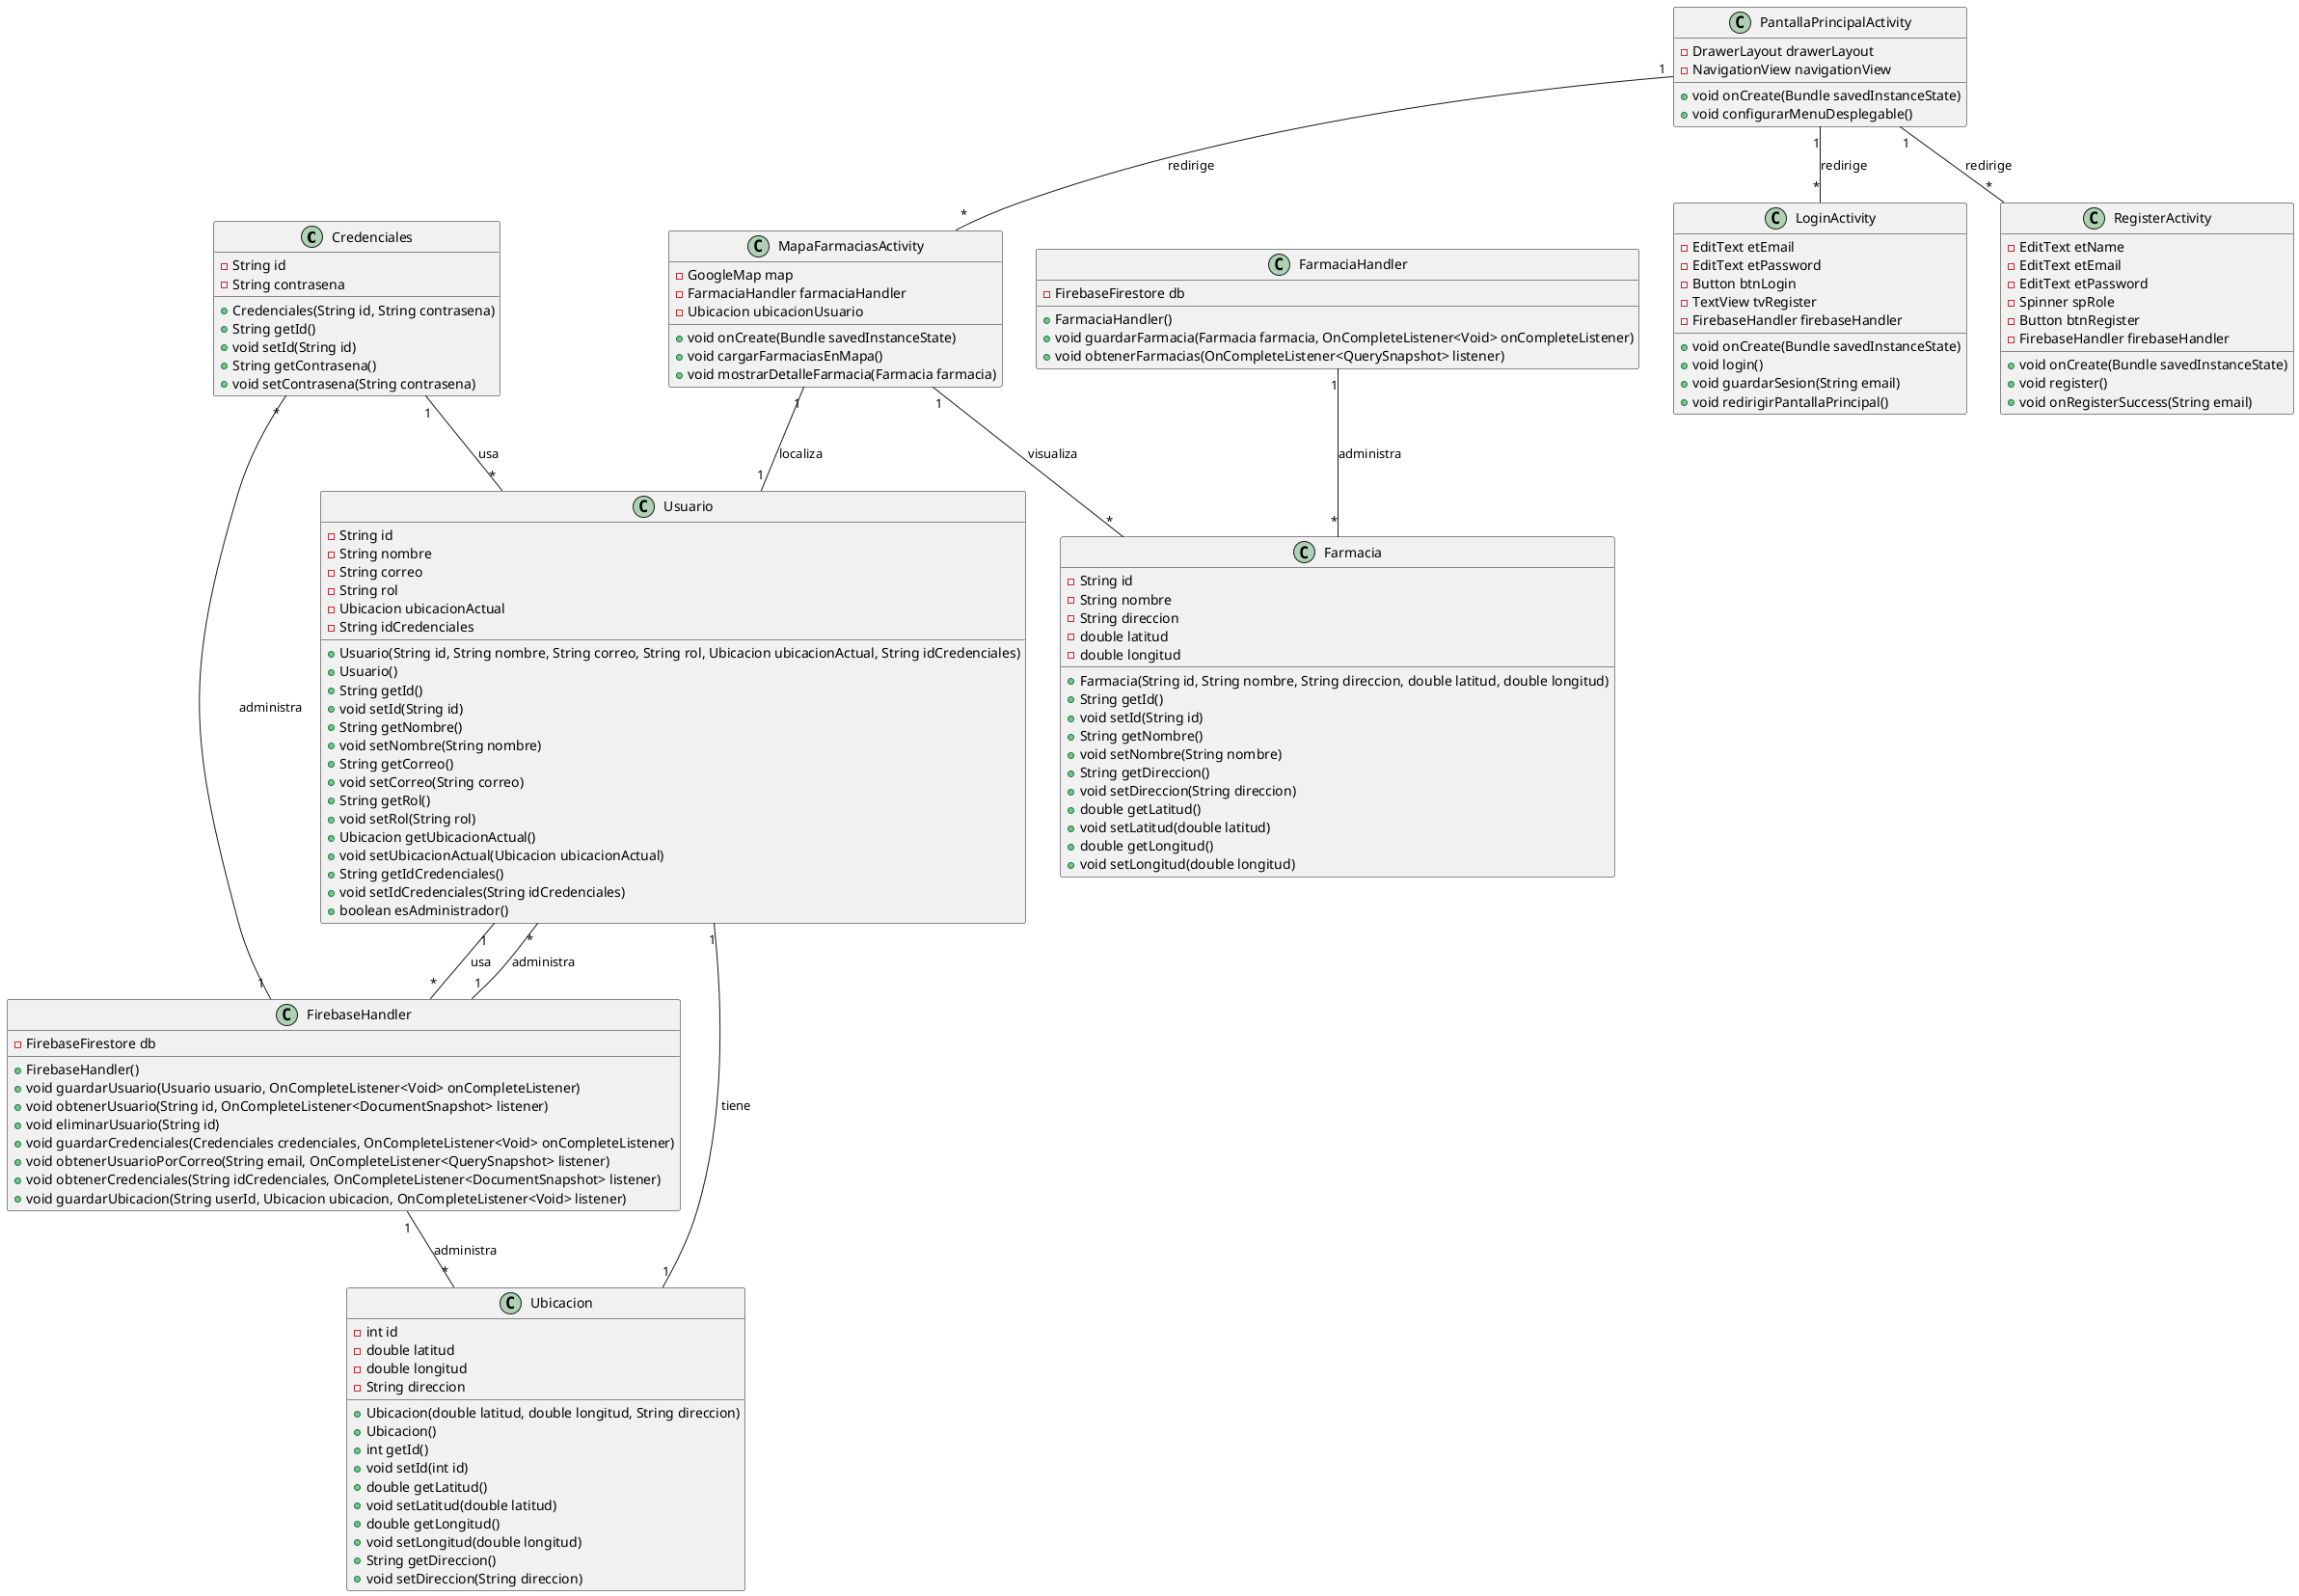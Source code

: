 @startuml
class Credenciales {
    - String id
    - String contrasena
    + Credenciales(String id, String contrasena)
    + String getId()
    + void setId(String id)
    + String getContrasena()
    + void setContrasena(String contrasena)
}

class Ubicacion {
    - int id
    - double latitud
    - double longitud
    - String direccion
    + Ubicacion(double latitud, double longitud, String direccion)
    + Ubicacion()
    + int getId()
    + void setId(int id)
    + double getLatitud()
    + void setLatitud(double latitud)
    + double getLongitud()
    + void setLongitud(double longitud)
    + String getDireccion()
    + void setDireccion(String direccion)
}

class Usuario {
    - String id
    - String nombre
    - String correo
    - String rol
    - Ubicacion ubicacionActual
    - String idCredenciales
    + Usuario(String id, String nombre, String correo, String rol, Ubicacion ubicacionActual, String idCredenciales)
    + Usuario()
    + String getId()
    + void setId(String id)
    + String getNombre()
    + void setNombre(String nombre)
    + String getCorreo()
    + void setCorreo(String correo)
    + String getRol()
    + void setRol(String rol)
    + Ubicacion getUbicacionActual()
    + void setUbicacionActual(Ubicacion ubicacionActual)
    + String getIdCredenciales()
    + void setIdCredenciales(String idCredenciales)
    + boolean esAdministrador()
}

class FirebaseHandler {
    - FirebaseFirestore db
    + FirebaseHandler()
    + void guardarUsuario(Usuario usuario, OnCompleteListener<Void> onCompleteListener)
    + void obtenerUsuario(String id, OnCompleteListener<DocumentSnapshot> listener)
    + void eliminarUsuario(String id)
    + void guardarCredenciales(Credenciales credenciales, OnCompleteListener<Void> onCompleteListener)
    + void obtenerUsuarioPorCorreo(String email, OnCompleteListener<QuerySnapshot> listener)
    + void obtenerCredenciales(String idCredenciales, OnCompleteListener<DocumentSnapshot> listener)
    + void guardarUbicacion(String userId, Ubicacion ubicacion, OnCompleteListener<Void> listener)
}

class Farmacia {
    - String id
    - String nombre
    - String direccion
    - double latitud
    - double longitud
    + Farmacia(String id, String nombre, String direccion, double latitud, double longitud)
    + String getId()
    + void setId(String id)
    + String getNombre()
    + void setNombre(String nombre)
    + String getDireccion()
    + void setDireccion(String direccion)
    + double getLatitud()
    + void setLatitud(double latitud)
    + double getLongitud()
    + void setLongitud(double longitud)
}

class FarmaciaHandler {
    - FirebaseFirestore db
    + FarmaciaHandler()
    + void guardarFarmacia(Farmacia farmacia, OnCompleteListener<Void> onCompleteListener)
    + void obtenerFarmacias(OnCompleteListener<QuerySnapshot> listener)
}

class LoginActivity {
    - EditText etEmail
    - EditText etPassword
    - Button btnLogin
    - TextView tvRegister
    - FirebaseHandler firebaseHandler
    + void onCreate(Bundle savedInstanceState)
    + void login()
    + void guardarSesion(String email)
    + void redirigirPantallaPrincipal()
}

class RegisterActivity {
    - EditText etName
    - EditText etEmail
    - EditText etPassword
    - Spinner spRole
    - Button btnRegister
    - FirebaseHandler firebaseHandler
    + void onCreate(Bundle savedInstanceState)
    + void register()
    + void onRegisterSuccess(String email)
}

class MapaFarmaciasActivity {
    - GoogleMap map
    - FarmaciaHandler farmaciaHandler
    - Ubicacion ubicacionUsuario
    + void onCreate(Bundle savedInstanceState)
    + void cargarFarmaciasEnMapa()
    + void mostrarDetalleFarmacia(Farmacia farmacia)
}

class PantallaPrincipalActivity {
    - DrawerLayout drawerLayout
    - NavigationView navigationView
    + void onCreate(Bundle savedInstanceState)
    + void configurarMenuDesplegable()
}

Credenciales "1" -- "*" Usuario : usa
Usuario "1" -- "1" Ubicacion : tiene
Usuario "1" -- "*" FirebaseHandler : usa
FarmaciaHandler "1" -- "*" Farmacia : administra
FirebaseHandler "1" -- "*" Usuario : administra
FirebaseHandler "1" -- "*" Credenciales : administra
FirebaseHandler "1" -- "*" Ubicacion : administra
MapaFarmaciasActivity "1" -- "*" Farmacia : visualiza
MapaFarmaciasActivity "1" -- "1" Usuario : localiza
PantallaPrincipalActivity "1" -- "*" MapaFarmaciasActivity : redirige
PantallaPrincipalActivity "1" -- "*" LoginActivity : redirige
PantallaPrincipalActivity "1" -- "*" RegisterActivity : redirige
@enduml

